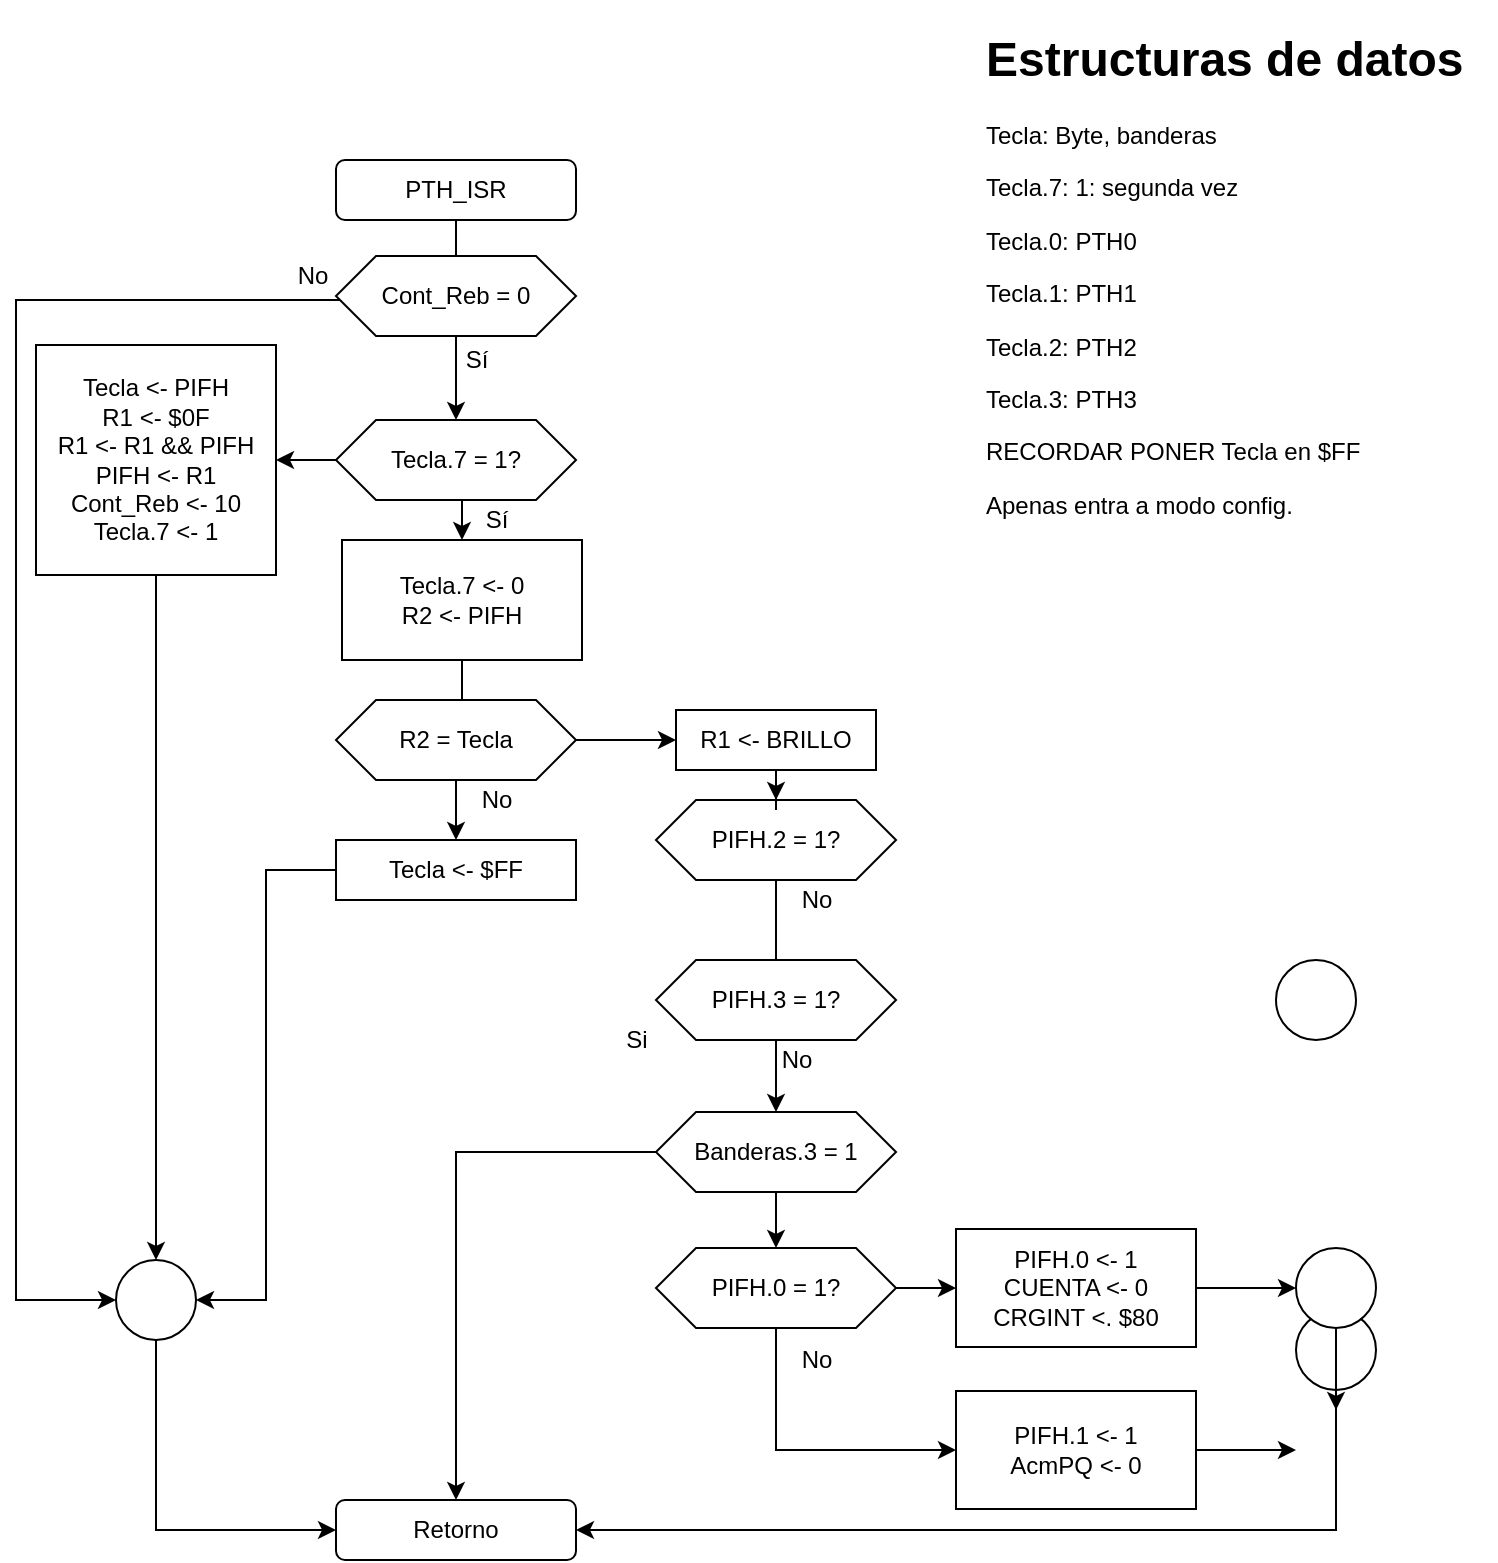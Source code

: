 <mxfile version="14.3.0" type="github"><diagram id="c7fjYp0Tahoj1WGIqrOk" name="Page-1"><mxGraphModel dx="1709" dy="944" grid="1" gridSize="10" guides="1" tooltips="1" connect="1" arrows="1" fold="1" page="1" pageScale="1" pageWidth="850" pageHeight="1100" math="0" shadow="0"><root><mxCell id="0"/><mxCell id="1" parent="0"/><mxCell id="8bCLtA65vS8jzmT4QicE-42" style="edgeStyle=orthogonalEdgeStyle;rounded=0;orthogonalLoop=1;jettySize=auto;html=1;" edge="1" parent="1" source="8bCLtA65vS8jzmT4QicE-1" target="8bCLtA65vS8jzmT4QicE-17"><mxGeometry relative="1" as="geometry"/></mxCell><mxCell id="8bCLtA65vS8jzmT4QicE-1" value="PTH_ISR" style="rounded=1;whiteSpace=wrap;html=1;" vertex="1" parent="1"><mxGeometry x="110" y="80" width="120" height="30" as="geometry"/></mxCell><mxCell id="8bCLtA65vS8jzmT4QicE-58" value="" style="edgeStyle=orthogonalEdgeStyle;rounded=0;orthogonalLoop=1;jettySize=auto;html=1;" edge="1" parent="1" source="8bCLtA65vS8jzmT4QicE-3" target="8bCLtA65vS8jzmT4QicE-13"><mxGeometry relative="1" as="geometry"/></mxCell><mxCell id="8bCLtA65vS8jzmT4QicE-67" style="edgeStyle=orthogonalEdgeStyle;rounded=0;orthogonalLoop=1;jettySize=auto;html=1;entryX=0;entryY=0.5;entryDx=0;entryDy=0;" edge="1" parent="1" source="8bCLtA65vS8jzmT4QicE-3" target="8bCLtA65vS8jzmT4QicE-53"><mxGeometry relative="1" as="geometry"><Array as="points"><mxPoint x="330" y="725"/></Array></mxGeometry></mxCell><mxCell id="8bCLtA65vS8jzmT4QicE-3" value="PIFH.0 = 1?" style="shape=hexagon;perimeter=hexagonPerimeter2;whiteSpace=wrap;html=1;fixedSize=1;" vertex="1" parent="1"><mxGeometry x="270" y="624" width="120" height="40" as="geometry"/></mxCell><mxCell id="8bCLtA65vS8jzmT4QicE-62" value="" style="edgeStyle=orthogonalEdgeStyle;rounded=0;orthogonalLoop=1;jettySize=auto;html=1;" edge="1" parent="1" source="8bCLtA65vS8jzmT4QicE-5" target="8bCLtA65vS8jzmT4QicE-54"><mxGeometry relative="1" as="geometry"/></mxCell><mxCell id="8bCLtA65vS8jzmT4QicE-5" value="PIFH.2 = 1?" style="shape=hexagon;perimeter=hexagonPerimeter2;whiteSpace=wrap;html=1;fixedSize=1;" vertex="1" parent="1"><mxGeometry x="270" y="400" width="120" height="40" as="geometry"/></mxCell><mxCell id="8bCLtA65vS8jzmT4QicE-6" value="PIFH.3 = 1?" style="shape=hexagon;perimeter=hexagonPerimeter2;whiteSpace=wrap;html=1;fixedSize=1;" vertex="1" parent="1"><mxGeometry x="270" y="480" width="120" height="40" as="geometry"/></mxCell><mxCell id="8bCLtA65vS8jzmT4QicE-7" value="Cont_Reb = 0" style="shape=hexagon;perimeter=hexagonPerimeter2;whiteSpace=wrap;html=1;fixedSize=1;" vertex="1" parent="1"><mxGeometry x="110" y="128" width="120" height="40" as="geometry"/></mxCell><mxCell id="8bCLtA65vS8jzmT4QicE-8" value="Retorno" style="rounded=1;whiteSpace=wrap;html=1;" vertex="1" parent="1"><mxGeometry x="110" y="750" width="120" height="30" as="geometry"/></mxCell><mxCell id="8bCLtA65vS8jzmT4QicE-10" value="No" style="text;html=1;align=center;verticalAlign=middle;resizable=0;points=[];autosize=1;" vertex="1" parent="1"><mxGeometry x="83" y="128" width="30" height="20" as="geometry"/></mxCell><mxCell id="8bCLtA65vS8jzmT4QicE-12" value="Sí" style="text;html=1;align=center;verticalAlign=middle;resizable=0;points=[];autosize=1;" vertex="1" parent="1"><mxGeometry x="165" y="170" width="30" height="20" as="geometry"/></mxCell><mxCell id="8bCLtA65vS8jzmT4QicE-70" value="" style="edgeStyle=orthogonalEdgeStyle;rounded=0;orthogonalLoop=1;jettySize=auto;html=1;" edge="1" parent="1" source="8bCLtA65vS8jzmT4QicE-13" target="8bCLtA65vS8jzmT4QicE-69"><mxGeometry relative="1" as="geometry"/></mxCell><mxCell id="8bCLtA65vS8jzmT4QicE-13" value="&lt;div&gt;PIFH.0 &amp;lt;- 1&lt;/div&gt;&lt;div&gt;CUENTA &amp;lt;- 0&lt;/div&gt;&lt;div&gt;CRGINT &amp;lt;. $80&lt;br&gt;&lt;/div&gt;" style="rounded=0;whiteSpace=wrap;html=1;" vertex="1" parent="1"><mxGeometry x="420" y="614.5" width="120" height="59" as="geometry"/></mxCell><mxCell id="8bCLtA65vS8jzmT4QicE-16" value="&lt;h1&gt;Estructuras de datos&lt;br&gt;&lt;/h1&gt;&lt;p&gt;Tecla: Byte, banderas&lt;/p&gt;&lt;p&gt;Tecla.7: 1: segunda vez&lt;/p&gt;&lt;p&gt;Tecla.0: PTH0&lt;/p&gt;&lt;p&gt;Tecla.1: PTH1&lt;/p&gt;&lt;p&gt;Tecla.2: PTH2&lt;/p&gt;&lt;p&gt;Tecla.3: PTH3&lt;/p&gt;&lt;p&gt;RECORDAR PONER Tecla en $FF&lt;/p&gt;&lt;p&gt;Apenas entra a modo config.&lt;/p&gt;&lt;p&gt;Que pasa si pongo 1 y la int esta inactiva&lt;br&gt;&lt;/p&gt;" style="text;html=1;strokeColor=none;fillColor=none;spacing=5;spacingTop=-20;whiteSpace=wrap;overflow=hidden;rounded=0;" vertex="1" parent="1"><mxGeometry x="430" y="10" width="260" height="250" as="geometry"/></mxCell><mxCell id="8bCLtA65vS8jzmT4QicE-24" value="" style="edgeStyle=orthogonalEdgeStyle;rounded=0;orthogonalLoop=1;jettySize=auto;html=1;" edge="1" parent="1" source="8bCLtA65vS8jzmT4QicE-17" target="8bCLtA65vS8jzmT4QicE-19"><mxGeometry relative="1" as="geometry"/></mxCell><mxCell id="8bCLtA65vS8jzmT4QicE-49" style="edgeStyle=orthogonalEdgeStyle;rounded=0;orthogonalLoop=1;jettySize=auto;html=1;exitX=0.5;exitY=1;exitDx=0;exitDy=0;entryX=0.5;entryY=0;entryDx=0;entryDy=0;" edge="1" parent="1" source="8bCLtA65vS8jzmT4QicE-17" target="8bCLtA65vS8jzmT4QicE-26"><mxGeometry relative="1" as="geometry"/></mxCell><mxCell id="8bCLtA65vS8jzmT4QicE-17" value="Tecla.7 = 1?" style="shape=hexagon;perimeter=hexagonPerimeter2;whiteSpace=wrap;html=1;fixedSize=1;" vertex="1" parent="1"><mxGeometry x="110" y="210" width="120" height="40" as="geometry"/></mxCell><mxCell id="8bCLtA65vS8jzmT4QicE-18" value="Sí" style="text;html=1;align=center;verticalAlign=middle;resizable=0;points=[];autosize=1;" vertex="1" parent="1"><mxGeometry x="175" y="250" width="30" height="20" as="geometry"/></mxCell><mxCell id="8bCLtA65vS8jzmT4QicE-21" style="edgeStyle=orthogonalEdgeStyle;rounded=0;orthogonalLoop=1;jettySize=auto;html=1;entryX=0.5;entryY=0;entryDx=0;entryDy=0;" edge="1" parent="1" source="8bCLtA65vS8jzmT4QicE-19" target="8bCLtA65vS8jzmT4QicE-22"><mxGeometry relative="1" as="geometry"><mxPoint x="20" y="520" as="targetPoint"/></mxGeometry></mxCell><mxCell id="8bCLtA65vS8jzmT4QicE-19" value="&lt;div&gt;Tecla &amp;lt;- PIFH&lt;/div&gt;&lt;div&gt;R1 &amp;lt;- $0F&lt;/div&gt;&lt;div&gt;R1 &amp;lt;- R1 &amp;amp;&amp;amp; PIFH&lt;/div&gt;&lt;div&gt;PIFH &amp;lt;- R1&lt;br&gt;&lt;/div&gt;&lt;div&gt;Cont_Reb &amp;lt;- 10&lt;/div&gt;&lt;div&gt;Tecla.7 &amp;lt;- 1&lt;br&gt;&lt;/div&gt;" style="rounded=0;whiteSpace=wrap;html=1;" vertex="1" parent="1"><mxGeometry x="-40" y="172.5" width="120" height="115" as="geometry"/></mxCell><mxCell id="8bCLtA65vS8jzmT4QicE-50" style="edgeStyle=orthogonalEdgeStyle;rounded=0;orthogonalLoop=1;jettySize=auto;html=1;entryX=0;entryY=0.5;entryDx=0;entryDy=0;" edge="1" parent="1" source="8bCLtA65vS8jzmT4QicE-22" target="8bCLtA65vS8jzmT4QicE-8"><mxGeometry relative="1" as="geometry"><Array as="points"><mxPoint x="20" y="765"/></Array></mxGeometry></mxCell><mxCell id="8bCLtA65vS8jzmT4QicE-22" value="" style="ellipse;whiteSpace=wrap;html=1;aspect=fixed;" vertex="1" parent="1"><mxGeometry y="630" width="40" height="40" as="geometry"/></mxCell><mxCell id="8bCLtA65vS8jzmT4QicE-23" style="edgeStyle=orthogonalEdgeStyle;rounded=0;orthogonalLoop=1;jettySize=auto;html=1;entryX=0;entryY=0.5;entryDx=0;entryDy=0;" edge="1" parent="1" source="8bCLtA65vS8jzmT4QicE-7" target="8bCLtA65vS8jzmT4QicE-22"><mxGeometry relative="1" as="geometry"><mxPoint x="110" y="150" as="sourcePoint"/><mxPoint x="110" y="817" as="targetPoint"/><Array as="points"><mxPoint x="-50" y="150"/><mxPoint x="-50" y="650"/></Array></mxGeometry></mxCell><mxCell id="8bCLtA65vS8jzmT4QicE-47" value="" style="edgeStyle=orthogonalEdgeStyle;rounded=0;orthogonalLoop=1;jettySize=auto;html=1;" edge="1" parent="1" source="8bCLtA65vS8jzmT4QicE-26" target="8bCLtA65vS8jzmT4QicE-44"><mxGeometry relative="1" as="geometry"/></mxCell><mxCell id="8bCLtA65vS8jzmT4QicE-26" value="&lt;div&gt;Tecla.7 &amp;lt;- 0&lt;/div&gt;&lt;div&gt;R2 &amp;lt;- PIFH&lt;br&gt;&lt;/div&gt;" style="rounded=0;whiteSpace=wrap;html=1;" vertex="1" parent="1"><mxGeometry x="113" y="270" width="120" height="60" as="geometry"/></mxCell><mxCell id="8bCLtA65vS8jzmT4QicE-48" style="edgeStyle=orthogonalEdgeStyle;rounded=0;orthogonalLoop=1;jettySize=auto;html=1;exitX=0.5;exitY=1;exitDx=0;exitDy=0;entryX=0.5;entryY=0;entryDx=0;entryDy=0;" edge="1" parent="1" source="8bCLtA65vS8jzmT4QicE-27" target="8bCLtA65vS8jzmT4QicE-31"><mxGeometry relative="1" as="geometry"/></mxCell><mxCell id="8bCLtA65vS8jzmT4QicE-61" value="" style="edgeStyle=orthogonalEdgeStyle;rounded=0;orthogonalLoop=1;jettySize=auto;html=1;" edge="1" parent="1" source="8bCLtA65vS8jzmT4QicE-74" target="8bCLtA65vS8jzmT4QicE-5"><mxGeometry relative="1" as="geometry"/></mxCell><mxCell id="8bCLtA65vS8jzmT4QicE-27" value="R2 = Tecla" style="shape=hexagon;perimeter=hexagonPerimeter2;whiteSpace=wrap;html=1;fixedSize=1;" vertex="1" parent="1"><mxGeometry x="110" y="350" width="120" height="40" as="geometry"/></mxCell><mxCell id="8bCLtA65vS8jzmT4QicE-33" style="edgeStyle=orthogonalEdgeStyle;rounded=0;orthogonalLoop=1;jettySize=auto;html=1;entryX=1;entryY=0.5;entryDx=0;entryDy=0;" edge="1" parent="1" source="8bCLtA65vS8jzmT4QicE-31" target="8bCLtA65vS8jzmT4QicE-22"><mxGeometry relative="1" as="geometry"/></mxCell><mxCell id="8bCLtA65vS8jzmT4QicE-31" value="&lt;div&gt;Tecla &amp;lt;- $FF&lt;/div&gt;" style="rounded=0;whiteSpace=wrap;html=1;" vertex="1" parent="1"><mxGeometry x="110" y="420" width="120" height="30" as="geometry"/></mxCell><mxCell id="8bCLtA65vS8jzmT4QicE-44" value="No" style="text;html=1;align=center;verticalAlign=middle;resizable=0;points=[];autosize=1;" vertex="1" parent="1"><mxGeometry x="175" y="390" width="30" height="20" as="geometry"/></mxCell><mxCell id="8bCLtA65vS8jzmT4QicE-72" style="edgeStyle=orthogonalEdgeStyle;rounded=0;orthogonalLoop=1;jettySize=auto;html=1;entryX=1;entryY=0.5;entryDx=0;entryDy=0;" edge="1" parent="1" source="8bCLtA65vS8jzmT4QicE-51" target="8bCLtA65vS8jzmT4QicE-8"><mxGeometry relative="1" as="geometry"><Array as="points"><mxPoint x="610" y="765"/></Array></mxGeometry></mxCell><mxCell id="8bCLtA65vS8jzmT4QicE-51" value="" style="ellipse;whiteSpace=wrap;html=1;aspect=fixed;" vertex="1" parent="1"><mxGeometry x="590" y="655" width="40" height="40" as="geometry"/></mxCell><mxCell id="8bCLtA65vS8jzmT4QicE-68" value="" style="edgeStyle=orthogonalEdgeStyle;rounded=0;orthogonalLoop=1;jettySize=auto;html=1;" edge="1" parent="1" source="8bCLtA65vS8jzmT4QicE-53"><mxGeometry relative="1" as="geometry"><mxPoint x="590" y="725.0" as="targetPoint"/></mxGeometry></mxCell><mxCell id="8bCLtA65vS8jzmT4QicE-53" value="&lt;div&gt;PIFH.1 &amp;lt;- 1&lt;/div&gt;&lt;div&gt;AcmPQ &amp;lt;- 0&lt;/div&gt;" style="rounded=0;whiteSpace=wrap;html=1;gradientColor=#ffffff;" vertex="1" parent="1"><mxGeometry x="420" y="695.5" width="120" height="59" as="geometry"/></mxCell><mxCell id="8bCLtA65vS8jzmT4QicE-55" style="edgeStyle=orthogonalEdgeStyle;rounded=0;orthogonalLoop=1;jettySize=auto;html=1;" edge="1" parent="1" source="8bCLtA65vS8jzmT4QicE-54" target="8bCLtA65vS8jzmT4QicE-8"><mxGeometry relative="1" as="geometry"/></mxCell><mxCell id="8bCLtA65vS8jzmT4QicE-56" value="" style="edgeStyle=orthogonalEdgeStyle;rounded=0;orthogonalLoop=1;jettySize=auto;html=1;" edge="1" parent="1" source="8bCLtA65vS8jzmT4QicE-54" target="8bCLtA65vS8jzmT4QicE-3"><mxGeometry relative="1" as="geometry"/></mxCell><mxCell id="8bCLtA65vS8jzmT4QicE-54" value="Banderas.3 = 1" style="shape=hexagon;perimeter=hexagonPerimeter2;whiteSpace=wrap;html=1;fixedSize=1;" vertex="1" parent="1"><mxGeometry x="270" y="556" width="120" height="40" as="geometry"/></mxCell><mxCell id="8bCLtA65vS8jzmT4QicE-60" value="" style="ellipse;whiteSpace=wrap;html=1;aspect=fixed;" vertex="1" parent="1"><mxGeometry x="580" y="480" width="40" height="40" as="geometry"/></mxCell><mxCell id="8bCLtA65vS8jzmT4QicE-63" value="No" style="text;html=1;align=center;verticalAlign=middle;resizable=0;points=[];autosize=1;" vertex="1" parent="1"><mxGeometry x="335" y="440" width="30" height="20" as="geometry"/></mxCell><mxCell id="8bCLtA65vS8jzmT4QicE-64" value="No" style="text;html=1;align=center;verticalAlign=middle;resizable=0;points=[];autosize=1;" vertex="1" parent="1"><mxGeometry x="325" y="520" width="30" height="20" as="geometry"/></mxCell><mxCell id="8bCLtA65vS8jzmT4QicE-65" value="Si" style="text;html=1;align=center;verticalAlign=middle;resizable=0;points=[];autosize=1;" vertex="1" parent="1"><mxGeometry x="245" y="510" width="30" height="20" as="geometry"/></mxCell><mxCell id="8bCLtA65vS8jzmT4QicE-66" value="No" style="text;html=1;align=center;verticalAlign=middle;resizable=0;points=[];autosize=1;" vertex="1" parent="1"><mxGeometry x="335" y="670" width="30" height="20" as="geometry"/></mxCell><mxCell id="8bCLtA65vS8jzmT4QicE-71" value="" style="edgeStyle=orthogonalEdgeStyle;rounded=0;orthogonalLoop=1;jettySize=auto;html=1;" edge="1" parent="1" source="8bCLtA65vS8jzmT4QicE-69"><mxGeometry relative="1" as="geometry"><mxPoint x="610" y="705.0" as="targetPoint"/></mxGeometry></mxCell><mxCell id="8bCLtA65vS8jzmT4QicE-69" value="" style="ellipse;whiteSpace=wrap;html=1;aspect=fixed;" vertex="1" parent="1"><mxGeometry x="590" y="624" width="40" height="40" as="geometry"/></mxCell><mxCell id="8bCLtA65vS8jzmT4QicE-74" value="R1 &amp;lt;- BRILLO" style="rounded=0;whiteSpace=wrap;html=1;gradientColor=#ffffff;" vertex="1" parent="1"><mxGeometry x="280" y="355" width="100" height="30" as="geometry"/></mxCell><mxCell id="8bCLtA65vS8jzmT4QicE-76" value="" style="edgeStyle=orthogonalEdgeStyle;rounded=0;orthogonalLoop=1;jettySize=auto;html=1;" edge="1" parent="1" source="8bCLtA65vS8jzmT4QicE-27" target="8bCLtA65vS8jzmT4QicE-74"><mxGeometry relative="1" as="geometry"><mxPoint x="230.0" y="370.0" as="sourcePoint"/><mxPoint x="330.059" y="400.0" as="targetPoint"/></mxGeometry></mxCell></root></mxGraphModel></diagram></mxfile>